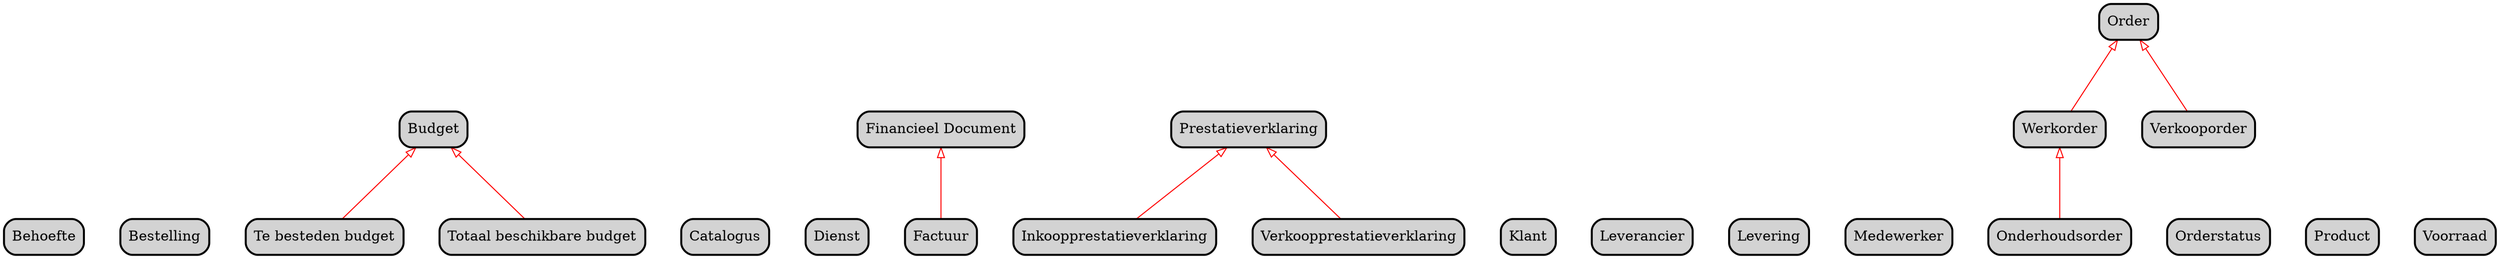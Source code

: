 digraph {
	graph [bgcolor=white,
		landscape=false,
		mode=ipsep,
		nodesep=0.5,
		outputorder=edgesfirst,
		overlap=voronoi,
		rank=same,
		rankdir=BT,
		ranksep=1,
		remincross=true
	];
	node [bgcolor=lightgray,
		label="\N",
		shape=box,
		style="rounded,filled,bold"
	];
	edge [color=black,
		len=4
	];
	4109969044283413085	[label=Behoefte];
	4109969044283413086	[label=Bestelling];
	4109969044283413087	[label=Budget];
	4109969044283413080	[label=Catalogus];
	4109969044283413081	[label=Dienst];
	4109969044283413082	[label=Factuur];
	4109969044283413083	[label="Financieel Document"];
	4109969044283413082 -> 4109969044283413083	[arrowhead=onormal,
		color=red,
		len=2];
	4109969044283413076	[label=Inkoopprestatieverklaring];
	238150469737362638	[label=Prestatieverklaring];
	4109969044283413076 -> 238150469737362638	[arrowhead=onormal,
		color=red,
		len=2];
	4109969044283413077	[label=Klant];
	238150469737362636	[label=Leverancier];
	238150469737362635	[label=Levering];
	238150469737362634	[label=Medewerker];
	238150469737362633	[label=Onderhoudsorder];
	238147171202478034	[label=Werkorder];
	238150469737362633 -> 238147171202478034	[arrowhead=onormal,
		color=red,
		len=2];
	238150469737362640	[label=Order];
	238150469737362639	[label=Orderstatus];
	238150469737362637	[label=Product];
	238150469737362628	[label="Te besteden budget"];
	238150469737362628 -> 4109969044283413087	[arrowhead=onormal,
		color=red,
		len=2];
	238150469737362627	[label="Totaal beschikbare budget"];
	238150469737362627 -> 4109969044283413087	[arrowhead=onormal,
		color=red,
		len=2];
	238147171202478035	[label=Verkooporder];
	238147171202478035 -> 238150469737362640	[arrowhead=onormal,
		color=red,
		len=2];
	238147171202478036	[label=Verkoopprestatieverklaring];
	238147171202478036 -> 238150469737362638	[arrowhead=onormal,
		color=red,
		len=2];
	238147171202478033	[label=Voorraad];
	238147171202478034 -> 238150469737362640	[arrowhead=onormal,
		color=red,
		len=2];
}

